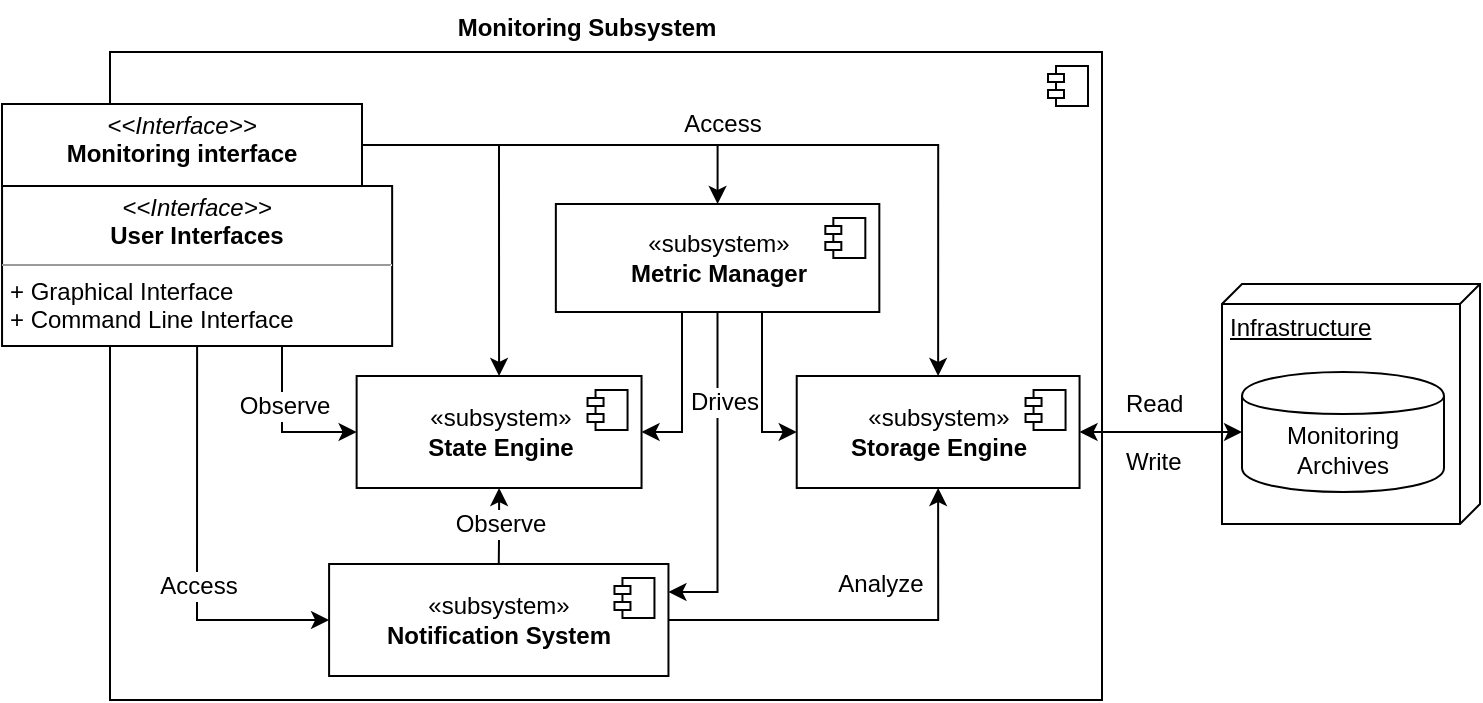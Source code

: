 <mxfile version="10.9.8" type="device"><diagram id="txCbfMFchwt46vGrnGEO" name="Page-1"><mxGraphModel dx="291" dy="167" grid="1" gridSize="10" guides="1" tooltips="1" connect="1" arrows="1" fold="1" page="1" pageScale="1" pageWidth="850" pageHeight="1100" math="0" shadow="0"><root><mxCell id="0"/><mxCell id="1" parent="0"/><mxCell id="M-mTDNFhn7npSZhxCYXz-1" value="" style="html=1;" parent="1" vertex="1"><mxGeometry x="164" y="344" width="496" height="324" as="geometry"/></mxCell><mxCell id="M-mTDNFhn7npSZhxCYXz-2" value="" style="shape=component;jettyWidth=8;jettyHeight=4;" parent="M-mTDNFhn7npSZhxCYXz-1" vertex="1"><mxGeometry x="1" width="20" height="20" relative="1" as="geometry"><mxPoint x="-27" y="7" as="offset"/></mxGeometry></mxCell><mxCell id="M-mTDNFhn7npSZhxCYXz-3" value="«subsystem»&lt;br&gt;&lt;b&gt;Storage&amp;nbsp;Engine&lt;br&gt;&lt;/b&gt;" style="html=1;" parent="M-mTDNFhn7npSZhxCYXz-1" vertex="1"><mxGeometry x="343.361" y="162" width="141.417" height="56" as="geometry"/></mxCell><mxCell id="M-mTDNFhn7npSZhxCYXz-4" value="" style="shape=component;jettyWidth=8;jettyHeight=4;" parent="M-mTDNFhn7npSZhxCYXz-3" vertex="1"><mxGeometry x="1" width="20" height="20" relative="1" as="geometry"><mxPoint x="-27" y="7" as="offset"/></mxGeometry></mxCell><mxCell id="M-mTDNFhn7npSZhxCYXz-32" style="edgeStyle=orthogonalEdgeStyle;rounded=0;orthogonalLoop=1;jettySize=auto;html=1;entryX=1;entryY=0.5;entryDx=0;entryDy=0;" parent="M-mTDNFhn7npSZhxCYXz-1" source="M-mTDNFhn7npSZhxCYXz-7" target="M-mTDNFhn7npSZhxCYXz-30" edge="1"><mxGeometry relative="1" as="geometry"><Array as="points"><mxPoint x="286" y="190"/></Array></mxGeometry></mxCell><mxCell id="M-mTDNFhn7npSZhxCYXz-40" style="edgeStyle=orthogonalEdgeStyle;rounded=0;orthogonalLoop=1;jettySize=auto;html=1;entryX=0;entryY=0.5;entryDx=0;entryDy=0;startArrow=none;startFill=0;endArrow=classic;endFill=1;" parent="M-mTDNFhn7npSZhxCYXz-1" source="M-mTDNFhn7npSZhxCYXz-7" target="M-mTDNFhn7npSZhxCYXz-3" edge="1"><mxGeometry relative="1" as="geometry"><Array as="points"><mxPoint x="326" y="190"/></Array></mxGeometry></mxCell><mxCell id="M-mTDNFhn7npSZhxCYXz-49" style="edgeStyle=orthogonalEdgeStyle;rounded=0;orthogonalLoop=1;jettySize=auto;html=1;entryX=1;entryY=0.25;entryDx=0;entryDy=0;startArrow=none;startFill=0;endArrow=classic;endFill=1;" parent="M-mTDNFhn7npSZhxCYXz-1" source="M-mTDNFhn7npSZhxCYXz-7" target="M-mTDNFhn7npSZhxCYXz-14" edge="1"><mxGeometry relative="1" as="geometry"/></mxCell><mxCell id="M-mTDNFhn7npSZhxCYXz-7" value="«subsystem»&lt;br&gt;&lt;b&gt;Metric Manager&lt;br&gt;&lt;/b&gt;" style="html=1;" parent="M-mTDNFhn7npSZhxCYXz-1" vertex="1"><mxGeometry x="222.926" y="76" width="161.739" height="54" as="geometry"/></mxCell><mxCell id="M-mTDNFhn7npSZhxCYXz-8" value="" style="shape=component;jettyWidth=8;jettyHeight=4;" parent="M-mTDNFhn7npSZhxCYXz-7" vertex="1"><mxGeometry x="1" width="20" height="20" relative="1" as="geometry"><mxPoint x="-27" y="7" as="offset"/></mxGeometry></mxCell><mxCell id="M-mTDNFhn7npSZhxCYXz-45" style="edgeStyle=orthogonalEdgeStyle;rounded=0;orthogonalLoop=1;jettySize=auto;html=1;entryX=0.5;entryY=1;entryDx=0;entryDy=0;startArrow=none;startFill=0;endArrow=classic;endFill=1;" parent="M-mTDNFhn7npSZhxCYXz-1" source="M-mTDNFhn7npSZhxCYXz-14" target="M-mTDNFhn7npSZhxCYXz-3" edge="1"><mxGeometry relative="1" as="geometry"/></mxCell><mxCell id="M-mTDNFhn7npSZhxCYXz-46" value="Analyze" style="text;html=1;resizable=0;points=[];align=center;verticalAlign=middle;labelBackgroundColor=#ffffff;" parent="M-mTDNFhn7npSZhxCYXz-45" vertex="1" connectable="0"><mxGeometry x="-0.017" y="-1" relative="1" as="geometry"><mxPoint x="7" y="-19" as="offset"/></mxGeometry></mxCell><mxCell id="M-mTDNFhn7npSZhxCYXz-14" value="«subsystem»&lt;br&gt;&lt;b&gt;Notification System&lt;/b&gt;" style="html=1;" parent="M-mTDNFhn7npSZhxCYXz-1" vertex="1"><mxGeometry x="109.544" y="256" width="169.684" height="56" as="geometry"/></mxCell><mxCell id="M-mTDNFhn7npSZhxCYXz-15" value="" style="shape=component;jettyWidth=8;jettyHeight=4;" parent="M-mTDNFhn7npSZhxCYXz-14" vertex="1"><mxGeometry x="1" width="20" height="20" relative="1" as="geometry"><mxPoint x="-27" y="7" as="offset"/></mxGeometry></mxCell><mxCell id="M-mTDNFhn7npSZhxCYXz-16" value="&lt;p style=&quot;margin: 0px ; margin-top: 4px ; text-align: center&quot;&gt;&lt;i&gt;&amp;lt;&amp;lt;Interface&amp;gt;&amp;gt;&lt;/i&gt;&lt;br&gt;&lt;b&gt;User Interfaces&lt;/b&gt;&lt;/p&gt;&lt;hr size=&quot;1&quot;&gt;&lt;p style=&quot;margin: 0px ; margin-left: 4px&quot;&gt;+ Graphical Interface&lt;br&gt;+ Command Line Interface&lt;/p&gt;" style="verticalAlign=top;align=left;overflow=fill;fontSize=12;fontFamily=Helvetica;html=1;" parent="M-mTDNFhn7npSZhxCYXz-1" vertex="1"><mxGeometry x="-53.976" y="67" width="195.048" height="80" as="geometry"/></mxCell><mxCell id="M-mTDNFhn7npSZhxCYXz-43" style="edgeStyle=orthogonalEdgeStyle;rounded=0;orthogonalLoop=1;jettySize=auto;html=1;entryX=0.5;entryY=0;entryDx=0;entryDy=0;startArrow=classic;startFill=1;endArrow=none;endFill=0;" parent="M-mTDNFhn7npSZhxCYXz-1" source="M-mTDNFhn7npSZhxCYXz-30" target="M-mTDNFhn7npSZhxCYXz-14" edge="1"><mxGeometry relative="1" as="geometry"/></mxCell><mxCell id="M-mTDNFhn7npSZhxCYXz-44" value="Observe" style="text;html=1;resizable=0;points=[];align=center;verticalAlign=middle;labelBackgroundColor=#ffffff;" parent="M-mTDNFhn7npSZhxCYXz-43" vertex="1" connectable="0"><mxGeometry x="0.135" y="2" relative="1" as="geometry"><mxPoint x="-2" y="-3.5" as="offset"/></mxGeometry></mxCell><mxCell id="M-mTDNFhn7npSZhxCYXz-47" style="edgeStyle=orthogonalEdgeStyle;rounded=0;orthogonalLoop=1;jettySize=auto;html=1;startArrow=classic;startFill=1;endArrow=none;endFill=0;exitX=0;exitY=0.5;exitDx=0;exitDy=0;" parent="M-mTDNFhn7npSZhxCYXz-1" source="M-mTDNFhn7npSZhxCYXz-30" edge="1"><mxGeometry relative="1" as="geometry"><mxPoint x="86" y="147" as="targetPoint"/><Array as="points"><mxPoint x="86" y="190"/><mxPoint x="86" y="147"/></Array></mxGeometry></mxCell><mxCell id="M-mTDNFhn7npSZhxCYXz-48" value="Observe" style="text;html=1;resizable=0;points=[];align=center;verticalAlign=middle;labelBackgroundColor=#ffffff;" parent="M-mTDNFhn7npSZhxCYXz-47" vertex="1" connectable="0"><mxGeometry x="-0.272" y="2" relative="1" as="geometry"><mxPoint x="-8" y="-15" as="offset"/></mxGeometry></mxCell><mxCell id="M-mTDNFhn7npSZhxCYXz-30" value="«subsystem»&lt;br&gt;&lt;b&gt;State Engine&lt;br&gt;&lt;/b&gt;" style="html=1;" parent="M-mTDNFhn7npSZhxCYXz-1" vertex="1"><mxGeometry x="123.316" y="162" width="142.457" height="56" as="geometry"/></mxCell><mxCell id="M-mTDNFhn7npSZhxCYXz-31" value="" style="shape=component;jettyWidth=8;jettyHeight=4;" parent="M-mTDNFhn7npSZhxCYXz-30" vertex="1"><mxGeometry x="1" width="20" height="20" relative="1" as="geometry"><mxPoint x="-27" y="7" as="offset"/></mxGeometry></mxCell><mxCell id="M-mTDNFhn7npSZhxCYXz-50" value="Drives" style="text;html=1;resizable=0;points=[];align=center;verticalAlign=middle;labelBackgroundColor=#FFFFFF;" parent="M-mTDNFhn7npSZhxCYXz-1" vertex="1" connectable="0"><mxGeometry x="305.833" y="156.222" as="geometry"><mxPoint x="1" y="19" as="offset"/></mxGeometry></mxCell><mxCell id="M-mTDNFhn7npSZhxCYXz-51" style="edgeStyle=orthogonalEdgeStyle;rounded=0;orthogonalLoop=1;jettySize=auto;html=1;entryX=0;entryY=0.5;entryDx=0;entryDy=0;startArrow=none;startFill=0;endArrow=classic;endFill=1;exitX=0.5;exitY=1;exitDx=0;exitDy=0;" parent="M-mTDNFhn7npSZhxCYXz-1" source="M-mTDNFhn7npSZhxCYXz-16" target="M-mTDNFhn7npSZhxCYXz-14" edge="1"><mxGeometry relative="1" as="geometry"><mxPoint x="16" y="186.214" as="sourcePoint"/><mxPoint x="84.571" y="301.643" as="targetPoint"/></mxGeometry></mxCell><mxCell id="M-mTDNFhn7npSZhxCYXz-52" value="Access" style="text;html=1;resizable=0;points=[];align=center;verticalAlign=middle;labelBackgroundColor=#ffffff;" parent="M-mTDNFhn7npSZhxCYXz-51" vertex="1" connectable="0"><mxGeometry x="-0.111" y="1" relative="1" as="geometry"><mxPoint x="-1" y="29" as="offset"/></mxGeometry></mxCell><mxCell id="M-mTDNFhn7npSZhxCYXz-17" value="Monitoring Subsystem" style="text;align=center;fontStyle=1;verticalAlign=middle;spacingLeft=3;spacingRight=3;strokeColor=none;rotatable=0;points=[[0,0.5],[1,0.5]];portConstraint=eastwest;" parent="1" vertex="1"><mxGeometry x="237.5" y="318" width="330" height="26" as="geometry"/></mxCell><mxCell id="M-mTDNFhn7npSZhxCYXz-20" style="edgeStyle=orthogonalEdgeStyle;rounded=0;orthogonalLoop=1;jettySize=auto;html=1;entryX=0.5;entryY=0;entryDx=0;entryDy=0;" parent="1" source="M-mTDNFhn7npSZhxCYXz-22" target="M-mTDNFhn7npSZhxCYXz-7" edge="1"><mxGeometry relative="1" as="geometry"><mxPoint x="400" y="403" as="targetPoint"/><Array as="points"/></mxGeometry></mxCell><mxCell id="M-mTDNFhn7npSZhxCYXz-34" value="Access" style="text;html=1;resizable=0;points=[];align=center;verticalAlign=middle;labelBackgroundColor=#ffffff;" parent="M-mTDNFhn7npSZhxCYXz-20" vertex="1" connectable="0"><mxGeometry x="-0.006" y="11" relative="1" as="geometry"><mxPoint x="77" y="0.5" as="offset"/></mxGeometry></mxCell><mxCell id="M-mTDNFhn7npSZhxCYXz-38" style="edgeStyle=orthogonalEdgeStyle;rounded=0;orthogonalLoop=1;jettySize=auto;html=1;entryX=0.5;entryY=0;entryDx=0;entryDy=0;startArrow=none;startFill=0;endArrow=classic;endFill=1;" parent="1" source="M-mTDNFhn7npSZhxCYXz-22" target="M-mTDNFhn7npSZhxCYXz-3" edge="1"><mxGeometry relative="1" as="geometry"/></mxCell><mxCell id="M-mTDNFhn7npSZhxCYXz-39" style="edgeStyle=orthogonalEdgeStyle;rounded=0;orthogonalLoop=1;jettySize=auto;html=1;entryX=0.5;entryY=0;entryDx=0;entryDy=0;startArrow=none;startFill=0;endArrow=classic;endFill=1;exitX=1;exitY=0.5;exitDx=0;exitDy=0;" parent="1" source="M-mTDNFhn7npSZhxCYXz-22" target="M-mTDNFhn7npSZhxCYXz-30" edge="1"><mxGeometry relative="1" as="geometry"/></mxCell><mxCell id="M-mTDNFhn7npSZhxCYXz-22" value="&lt;p style=&quot;margin: 0px ; margin-top: 4px ; text-align: center&quot;&gt;&lt;i&gt;&amp;lt;&amp;lt;Interface&amp;gt;&amp;gt;&lt;/i&gt;&lt;br&gt;&lt;b&gt;Monitoring interface&lt;/b&gt;&lt;/p&gt;" style="verticalAlign=top;align=left;overflow=fill;fontSize=12;fontFamily=Helvetica;html=1;" parent="1" vertex="1"><mxGeometry x="110" y="370" width="180" height="41" as="geometry"/></mxCell><mxCell id="M-mTDNFhn7npSZhxCYXz-26" value="Infrastructure" style="verticalAlign=top;align=left;spacingTop=8;spacingLeft=2;spacingRight=12;shape=cube;size=10;direction=south;fontStyle=4;html=1;" parent="1" vertex="1"><mxGeometry x="720" y="460" width="129" height="120" as="geometry"/></mxCell><mxCell id="M-mTDNFhn7npSZhxCYXz-29" value="Monitoring&lt;br&gt;Archives" style="shape=cylinder;whiteSpace=wrap;html=1;boundedLbl=1;backgroundOutline=1;" parent="1" vertex="1"><mxGeometry x="730" y="504" width="101" height="60" as="geometry"/></mxCell><mxCell id="M-mTDNFhn7npSZhxCYXz-53" style="edgeStyle=orthogonalEdgeStyle;rounded=0;orthogonalLoop=1;jettySize=auto;html=1;entryX=0;entryY=0.5;entryDx=0;entryDy=0;startArrow=classic;startFill=1;endArrow=classic;endFill=1;exitX=1;exitY=0.5;exitDx=0;exitDy=0;" parent="1" source="M-mTDNFhn7npSZhxCYXz-3" target="M-mTDNFhn7npSZhxCYXz-29" edge="1"><mxGeometry relative="1" as="geometry"/></mxCell><mxCell id="M-mTDNFhn7npSZhxCYXz-54" value="Read&lt;br&gt;&lt;br&gt;Write" style="text;html=1;resizable=0;points=[];autosize=1;align=left;verticalAlign=top;spacingTop=-4;" parent="1" vertex="1"><mxGeometry x="670" y="510" width="40" height="40" as="geometry"/></mxCell></root></mxGraphModel></diagram></mxfile>